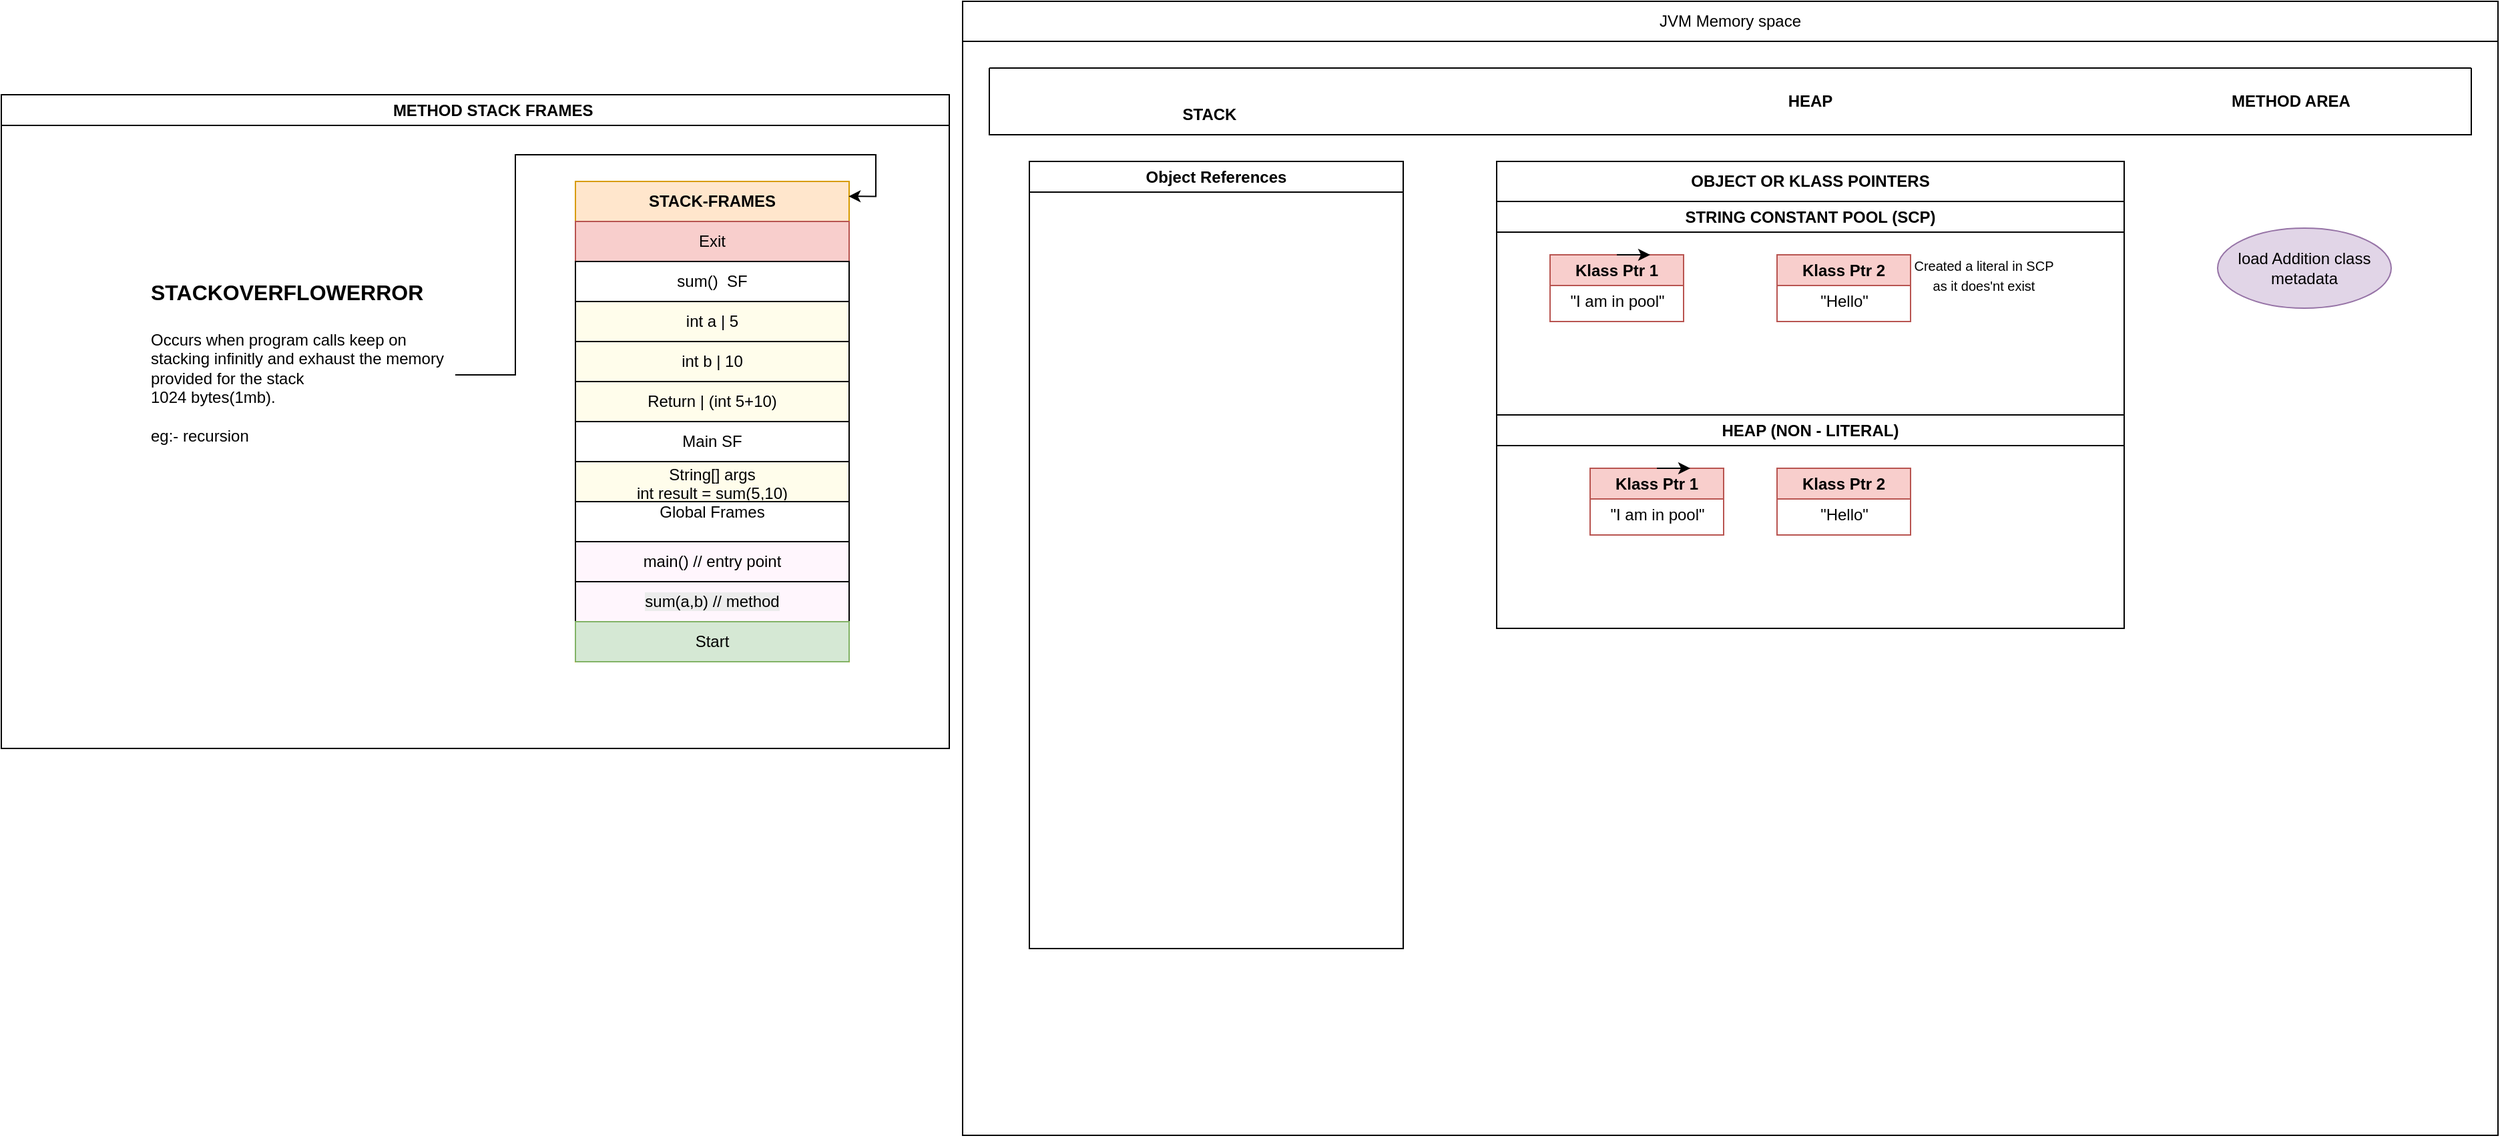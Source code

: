 <mxfile version="28.2.1">
  <diagram name="Page-1" id="3UM7lA67JvSouDeTN-OW">
    <mxGraphModel dx="3341" dy="1271" grid="1" gridSize="10" guides="1" tooltips="1" connect="1" arrows="1" fold="1" page="1" pageScale="1" pageWidth="850" pageHeight="1100" background="none" math="0" shadow="0" adaptiveColors="auto">
      <root>
        <mxCell id="0" />
        <mxCell id="1" parent="0" />
        <mxCell id="Cn9LnEibKLepU_TC3VL4-168" value="JVM Memory space" style="swimlane;fontStyle=0;childLayout=stackLayout;horizontal=1;startSize=30;horizontalStack=0;resizeParent=1;resizeParentMax=0;resizeLast=0;collapsible=1;marginBottom=0;whiteSpace=wrap;html=1;direction=east;flipV=0;flipH=1;" vertex="1" parent="1">
          <mxGeometry x="-50" y="90" width="1150" height="850" as="geometry" />
        </mxCell>
        <mxCell id="Cn9LnEibKLepU_TC3VL4-78" value="" style="swimlane;startSize=0;direction=north;flipH=0;" vertex="1" parent="Cn9LnEibKLepU_TC3VL4-168">
          <mxGeometry y="30" width="1150" height="820" as="geometry" />
        </mxCell>
        <mxCell id="Cn9LnEibKLepU_TC3VL4-138" value="load Addition class metadata" style="ellipse;whiteSpace=wrap;html=1;fillColor=#e1d5e7;strokeColor=#9673a6;" vertex="1" parent="Cn9LnEibKLepU_TC3VL4-78">
          <mxGeometry x="940" y="140" width="130" height="60" as="geometry" />
        </mxCell>
        <mxCell id="Cn9LnEibKLepU_TC3VL4-146" value="Object References" style="swimlane;whiteSpace=wrap;html=1;" vertex="1" parent="Cn9LnEibKLepU_TC3VL4-78">
          <mxGeometry x="50" y="90" width="280" height="590" as="geometry" />
        </mxCell>
        <mxCell id="Cn9LnEibKLepU_TC3VL4-147" value="" style="swimlane;startSize=0;" vertex="1" parent="Cn9LnEibKLepU_TC3VL4-78">
          <mxGeometry x="20" y="20" width="1110" height="50" as="geometry" />
        </mxCell>
        <mxCell id="Cn9LnEibKLepU_TC3VL4-148" value="STACK" style="text;html=1;align=center;verticalAlign=middle;whiteSpace=wrap;rounded=0;fontStyle=1" vertex="1" parent="Cn9LnEibKLepU_TC3VL4-147">
          <mxGeometry x="70" y="10" width="190" height="50" as="geometry" />
        </mxCell>
        <mxCell id="Cn9LnEibKLepU_TC3VL4-149" value="HEAP" style="text;html=1;align=center;verticalAlign=middle;whiteSpace=wrap;rounded=0;fontStyle=1" vertex="1" parent="Cn9LnEibKLepU_TC3VL4-147">
          <mxGeometry x="540" width="150" height="50" as="geometry" />
        </mxCell>
        <mxCell id="Cn9LnEibKLepU_TC3VL4-150" value="METHOD AREA" style="text;html=1;align=center;verticalAlign=middle;whiteSpace=wrap;rounded=0;fontStyle=1" vertex="1" parent="Cn9LnEibKLepU_TC3VL4-147">
          <mxGeometry x="900" width="150" height="50" as="geometry" />
        </mxCell>
        <mxCell id="Cn9LnEibKLepU_TC3VL4-282" value="&lt;b&gt;OBJECT OR KLASS POINTERS&lt;/b&gt;" style="swimlane;fontStyle=0;childLayout=stackLayout;horizontal=1;startSize=30;horizontalStack=0;resizeParent=1;resizeParentMax=0;resizeLast=0;collapsible=1;marginBottom=0;whiteSpace=wrap;html=1;" vertex="1" parent="Cn9LnEibKLepU_TC3VL4-78">
          <mxGeometry x="400" y="90" width="470" height="350" as="geometry" />
        </mxCell>
        <mxCell id="Cn9LnEibKLepU_TC3VL4-287" value="STRING CONSTANT POOL (SCP)" style="swimlane;whiteSpace=wrap;html=1;" vertex="1" parent="Cn9LnEibKLepU_TC3VL4-282">
          <mxGeometry y="30" width="470" height="160" as="geometry" />
        </mxCell>
        <mxCell id="Cn9LnEibKLepU_TC3VL4-288" value="Klass Ptr 1" style="swimlane;whiteSpace=wrap;html=1;fillColor=#f8cecc;strokeColor=#b85450;" vertex="1" parent="Cn9LnEibKLepU_TC3VL4-287">
          <mxGeometry x="40" y="40" width="100" height="50" as="geometry" />
        </mxCell>
        <mxCell id="Cn9LnEibKLepU_TC3VL4-289" value="&quot;I am in pool&quot;" style="text;html=1;align=center;verticalAlign=middle;resizable=0;points=[];autosize=1;strokeColor=none;fillColor=none;" vertex="1" parent="Cn9LnEibKLepU_TC3VL4-288">
          <mxGeometry x="5" y="20" width="90" height="30" as="geometry" />
        </mxCell>
        <mxCell id="Cn9LnEibKLepU_TC3VL4-290" style="edgeStyle=orthogonalEdgeStyle;rounded=0;orthogonalLoop=1;jettySize=auto;html=1;exitX=0.5;exitY=0;exitDx=0;exitDy=0;entryX=0.75;entryY=0;entryDx=0;entryDy=0;" edge="1" parent="Cn9LnEibKLepU_TC3VL4-287" source="Cn9LnEibKLepU_TC3VL4-288" target="Cn9LnEibKLepU_TC3VL4-288">
          <mxGeometry relative="1" as="geometry" />
        </mxCell>
        <mxCell id="Cn9LnEibKLepU_TC3VL4-291" value="Klass Ptr 2" style="swimlane;whiteSpace=wrap;html=1;fillColor=#f8cecc;strokeColor=#b85450;" vertex="1" parent="Cn9LnEibKLepU_TC3VL4-287">
          <mxGeometry x="210" y="40" width="100" height="50" as="geometry" />
        </mxCell>
        <mxCell id="Cn9LnEibKLepU_TC3VL4-292" value="&quot;Hello&quot;" style="text;html=1;align=center;verticalAlign=middle;resizable=0;points=[];autosize=1;strokeColor=none;fillColor=none;" vertex="1" parent="Cn9LnEibKLepU_TC3VL4-291">
          <mxGeometry x="20" y="20" width="60" height="30" as="geometry" />
        </mxCell>
        <mxCell id="Cn9LnEibKLepU_TC3VL4-293" value="&lt;font style=&quot;font-size: 10px;&quot;&gt;Created a literal in SCP as it does&#39;nt exist&lt;/font&gt;" style="text;html=1;align=center;verticalAlign=middle;whiteSpace=wrap;rounded=0;" vertex="1" parent="Cn9LnEibKLepU_TC3VL4-287">
          <mxGeometry x="310" y="40" width="110" height="30" as="geometry" />
        </mxCell>
        <mxCell id="Cn9LnEibKLepU_TC3VL4-139" value="HEAP (NON - LITERAL)" style="swimlane;whiteSpace=wrap;html=1;" vertex="1" parent="Cn9LnEibKLepU_TC3VL4-282">
          <mxGeometry y="190" width="470" height="160" as="geometry" />
        </mxCell>
        <mxCell id="Cn9LnEibKLepU_TC3VL4-140" value="Klass Ptr 1" style="swimlane;whiteSpace=wrap;html=1;fillColor=#f8cecc;strokeColor=#b85450;" vertex="1" parent="Cn9LnEibKLepU_TC3VL4-139">
          <mxGeometry x="70" y="40" width="100" height="50" as="geometry" />
        </mxCell>
        <mxCell id="Cn9LnEibKLepU_TC3VL4-141" value="&quot;I am in pool&quot;" style="text;html=1;align=center;verticalAlign=middle;resizable=0;points=[];autosize=1;strokeColor=none;fillColor=none;" vertex="1" parent="Cn9LnEibKLepU_TC3VL4-140">
          <mxGeometry x="5" y="20" width="90" height="30" as="geometry" />
        </mxCell>
        <mxCell id="Cn9LnEibKLepU_TC3VL4-142" style="edgeStyle=orthogonalEdgeStyle;rounded=0;orthogonalLoop=1;jettySize=auto;html=1;exitX=0.5;exitY=0;exitDx=0;exitDy=0;entryX=0.75;entryY=0;entryDx=0;entryDy=0;" edge="1" parent="Cn9LnEibKLepU_TC3VL4-139" source="Cn9LnEibKLepU_TC3VL4-140" target="Cn9LnEibKLepU_TC3VL4-140">
          <mxGeometry relative="1" as="geometry" />
        </mxCell>
        <mxCell id="Cn9LnEibKLepU_TC3VL4-143" value="Klass Ptr 2" style="swimlane;whiteSpace=wrap;html=1;fillColor=#f8cecc;strokeColor=#b85450;" vertex="1" parent="Cn9LnEibKLepU_TC3VL4-139">
          <mxGeometry x="210" y="40" width="100" height="50" as="geometry" />
        </mxCell>
        <mxCell id="Cn9LnEibKLepU_TC3VL4-144" value="&quot;Hello&quot;" style="text;html=1;align=center;verticalAlign=middle;resizable=0;points=[];autosize=1;strokeColor=none;fillColor=none;" vertex="1" parent="Cn9LnEibKLepU_TC3VL4-143">
          <mxGeometry x="20" y="20" width="60" height="30" as="geometry" />
        </mxCell>
        <mxCell id="Cn9LnEibKLepU_TC3VL4-265" value="&lt;span style=&quot;white-space: pre;&quot;&gt;&#x9;&lt;/span&gt;METHOD STACK FRAMES" style="swimlane;whiteSpace=wrap;html=1;" vertex="1" parent="1">
          <mxGeometry x="-770" y="160" width="710" height="490" as="geometry" />
        </mxCell>
        <mxCell id="Cn9LnEibKLepU_TC3VL4-266" value="&lt;b&gt;STACK-FRAMES&lt;/b&gt;" style="swimlane;fontStyle=0;childLayout=stackLayout;horizontal=1;startSize=30;horizontalStack=0;resizeParent=1;resizeParentMax=0;resizeLast=0;collapsible=1;marginBottom=0;whiteSpace=wrap;html=1;direction=east;fillColor=#ffe6cc;strokeColor=#d79b00;align=center;swimlaneFillColor=default;rounded=0;" vertex="1" parent="Cn9LnEibKLepU_TC3VL4-265">
          <mxGeometry x="430" y="65" width="205" height="360" as="geometry">
            <mxRectangle x="335" y="80" width="80" height="30" as="alternateBounds" />
          </mxGeometry>
        </mxCell>
        <mxCell id="Cn9LnEibKLepU_TC3VL4-267" value="Exit" style="swimlane;fontStyle=0;childLayout=stackLayout;horizontal=1;startSize=30;horizontalStack=0;resizeParent=1;resizeParentMax=0;resizeLast=0;collapsible=1;marginBottom=0;whiteSpace=wrap;html=1;swimlaneFillColor=#FFFDEB;fillColor=#f8cecc;strokeColor=#b85450;" vertex="1" parent="Cn9LnEibKLepU_TC3VL4-266">
          <mxGeometry y="30" width="205" height="30" as="geometry" />
        </mxCell>
        <mxCell id="Cn9LnEibKLepU_TC3VL4-268" value="&lt;div&gt;sum()&amp;nbsp;&amp;nbsp;&lt;span style=&quot;background-color: transparent; color: light-dark(rgb(0, 0, 0), rgb(255, 255, 255));&quot;&gt;SF&lt;/span&gt;&lt;/div&gt;" style="swimlane;fontStyle=0;childLayout=stackLayout;horizontal=1;startSize=30;horizontalStack=0;resizeParent=1;resizeParentMax=0;resizeLast=0;collapsible=1;marginBottom=0;whiteSpace=wrap;html=1;swimlaneFillColor=#FFFDEB;" vertex="1" parent="Cn9LnEibKLepU_TC3VL4-266">
          <mxGeometry y="60" width="205" height="120" as="geometry" />
        </mxCell>
        <mxCell id="Cn9LnEibKLepU_TC3VL4-269" value="int a | 5" style="text;strokeColor=default;fillColor=none;align=center;verticalAlign=middle;spacingLeft=4;spacingRight=4;overflow=hidden;points=[[0,0.5],[1,0.5]];portConstraint=eastwest;rotatable=0;whiteSpace=wrap;html=1;" vertex="1" parent="Cn9LnEibKLepU_TC3VL4-268">
          <mxGeometry y="30" width="205" height="30" as="geometry" />
        </mxCell>
        <mxCell id="Cn9LnEibKLepU_TC3VL4-270" value="int b | 10" style="text;strokeColor=default;fillColor=none;align=center;verticalAlign=middle;spacingLeft=4;spacingRight=4;overflow=hidden;points=[[0,0.5],[1,0.5]];portConstraint=eastwest;rotatable=0;whiteSpace=wrap;html=1;" vertex="1" parent="Cn9LnEibKLepU_TC3VL4-268">
          <mxGeometry y="60" width="205" height="30" as="geometry" />
        </mxCell>
        <mxCell id="Cn9LnEibKLepU_TC3VL4-271" value="Return | (int 5+10)" style="text;strokeColor=default;fillColor=none;align=center;verticalAlign=middle;spacingLeft=4;spacingRight=4;overflow=hidden;points=[[0,0.5],[1,0.5]];portConstraint=eastwest;rotatable=0;whiteSpace=wrap;html=1;" vertex="1" parent="Cn9LnEibKLepU_TC3VL4-268">
          <mxGeometry y="90" width="205" height="30" as="geometry" />
        </mxCell>
        <mxCell id="Cn9LnEibKLepU_TC3VL4-272" value="&lt;div&gt;Main SF&lt;/div&gt;" style="swimlane;fontStyle=0;childLayout=stackLayout;horizontal=1;startSize=30;horizontalStack=0;resizeParent=1;resizeParentMax=0;resizeLast=0;collapsible=1;marginBottom=0;whiteSpace=wrap;html=1;swimlaneFillColor=#FFFDEB;" vertex="1" parent="Cn9LnEibKLepU_TC3VL4-266">
          <mxGeometry y="180" width="205" height="60" as="geometry" />
        </mxCell>
        <mxCell id="Cn9LnEibKLepU_TC3VL4-273" value="&lt;div&gt;String[] args&lt;/div&gt;int result = sum(5,10)" style="text;strokeColor=default;fillColor=none;align=center;verticalAlign=middle;spacingLeft=4;spacingRight=4;overflow=hidden;points=[[0,0.5],[1,0.5]];portConstraint=eastwest;rotatable=0;whiteSpace=wrap;html=1;" vertex="1" parent="Cn9LnEibKLepU_TC3VL4-272">
          <mxGeometry y="30" width="205" height="30" as="geometry" />
        </mxCell>
        <mxCell id="Cn9LnEibKLepU_TC3VL4-274" value="&lt;div&gt;Global Frames&lt;/div&gt;&lt;div&gt;&lt;br&gt;&lt;/div&gt;" style="swimlane;fontStyle=0;childLayout=stackLayout;horizontal=1;startSize=30;horizontalStack=0;resizeParent=1;resizeParentMax=0;resizeLast=0;collapsible=1;marginBottom=0;whiteSpace=wrap;html=1;swimlaneFillColor=#FFF6FD;" vertex="1" parent="Cn9LnEibKLepU_TC3VL4-266">
          <mxGeometry y="240" width="205" height="90" as="geometry" />
        </mxCell>
        <mxCell id="Cn9LnEibKLepU_TC3VL4-275" value="main() // entry point" style="text;strokeColor=default;fillColor=none;align=center;verticalAlign=middle;spacingLeft=4;spacingRight=4;overflow=hidden;points=[[0,0.5],[1,0.5]];portConstraint=eastwest;rotatable=0;whiteSpace=wrap;html=1;textDirection=ltr;" vertex="1" parent="Cn9LnEibKLepU_TC3VL4-274">
          <mxGeometry y="30" width="205" height="30" as="geometry" />
        </mxCell>
        <mxCell id="Cn9LnEibKLepU_TC3VL4-276" value="&lt;span style=&quot;color: rgb(0, 0, 0); font-family: Helvetica; font-size: 12px; font-style: normal; font-variant-ligatures: normal; font-variant-caps: normal; font-weight: 400; letter-spacing: normal; orphans: 2; text-indent: 0px; text-transform: none; widows: 2; word-spacing: 0px; -webkit-text-stroke-width: 0px; white-space: normal; background-color: rgb(236, 236, 236); text-decoration-thickness: initial; text-decoration-style: initial; text-decoration-color: initial; float: none; display: inline !important;&quot;&gt;sum(a,b) // method&lt;/span&gt;" style="text;strokeColor=default;fillColor=none;align=center;verticalAlign=middle;spacingLeft=4;spacingRight=4;overflow=hidden;points=[[0,0.5],[1,0.5]];portConstraint=eastwest;rotatable=0;whiteSpace=wrap;html=1;textDirection=ltr;" vertex="1" parent="Cn9LnEibKLepU_TC3VL4-274">
          <mxGeometry y="60" width="205" height="30" as="geometry" />
        </mxCell>
        <mxCell id="Cn9LnEibKLepU_TC3VL4-277" value="Start" style="swimlane;fontStyle=0;childLayout=stackLayout;horizontal=1;startSize=30;horizontalStack=0;resizeParent=1;resizeParentMax=0;resizeLast=0;collapsible=1;marginBottom=0;whiteSpace=wrap;html=1;swimlaneFillColor=#FFFDEB;fillColor=#d5e8d4;strokeColor=#82b366;" vertex="1" parent="Cn9LnEibKLepU_TC3VL4-266">
          <mxGeometry y="330" width="205" height="30" as="geometry" />
        </mxCell>
        <mxCell id="Cn9LnEibKLepU_TC3VL4-278" value="&lt;h1 style=&quot;margin-top: 0px;&quot;&gt;&lt;font style=&quot;font-size: 16px;&quot;&gt;STACKOVERFLOWERROR&lt;/font&gt;&lt;/h1&gt;&lt;div&gt;Occurs when program calls keep on stacking infinitly and exhaust the memory provided for the stack&lt;/div&gt;&lt;div&gt;1024 bytes(1mb).&lt;/div&gt;&lt;div&gt;&lt;br&gt;&lt;/div&gt;&lt;div&gt;eg:- recursion&amp;nbsp;&lt;/div&gt;" style="text;html=1;whiteSpace=wrap;overflow=hidden;rounded=0;" vertex="1" parent="Cn9LnEibKLepU_TC3VL4-265">
          <mxGeometry x="110" y="125" width="230" height="170" as="geometry" />
        </mxCell>
        <mxCell id="Cn9LnEibKLepU_TC3VL4-279" style="edgeStyle=orthogonalEdgeStyle;rounded=0;orthogonalLoop=1;jettySize=auto;html=1;entryX=0.998;entryY=0.031;entryDx=0;entryDy=0;entryPerimeter=0;" edge="1" parent="Cn9LnEibKLepU_TC3VL4-265" source="Cn9LnEibKLepU_TC3VL4-278" target="Cn9LnEibKLepU_TC3VL4-266">
          <mxGeometry relative="1" as="geometry" />
        </mxCell>
      </root>
    </mxGraphModel>
  </diagram>
</mxfile>

